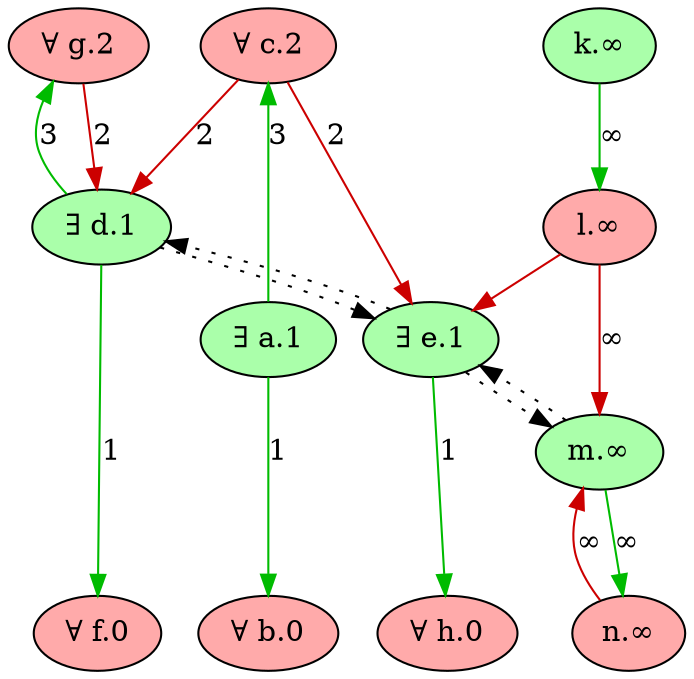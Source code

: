 digraph {
    // Node defaults can be set here if needed
    "b" [style="filled", fillcolor="#FFAAAA", label="∀ b.0"]
    "f" [style="filled", fillcolor="#FFAAAA", label="∀ f.0"]
    "h" [style="filled", fillcolor="#FFAAAA", label="∀ h.0"]
    "e" [style="filled", fillcolor="#AAFFAA", label="∃ e.1"]
    "d" [style="filled", fillcolor="#AAFFAA", label="∃ d.1"]
    "a" [style="filled", fillcolor="#AAFFAA", label="∃ a.1"]
    "c" [style="filled", fillcolor="#FFAAAA", label="∀ c.2"]
    "g" [style="filled", fillcolor="#FFAAAA", label="∀ g.2"]
    "k" [style="filled", fillcolor="#AAFFAA", label="k.∞"]
    "l" [style="filled", fillcolor="#FFAAAA", label="l.∞"]
    "m" [style="filled", fillcolor="#AAFFAA", label="m.∞"]
    "n" [style="filled", fillcolor="#FFAAAA", label="n.∞"]
    "a" -> "b" [color="#00BB00" style="solid" dir="forward" label="1" ]
    "a" -> "c" [color="#00BB00" style="solid" dir="forward" label="3" ]
    "k" -> "l" [color="#00BB00" style="solid" dir="forward" label="∞" ]
    "c" -> "d" [color="#CC0000" style="solid" dir="forward" label="2" ]
    "c" -> "e" [color="#CC0000" style="solid" dir="forward" label="2" ]
    "l" -> "e" [color="#CC0000" style="solid" dir="forward" label="" constraint=false]
    "l" -> "m" [color="#CC0000" style="solid" dir="forward" label="∞" ]
    "d" -> "e" [color="black" style="dotted" dir="forward" label="" constraint=false]
    "e" -> "d" [color="black" style="dotted" dir="forward" label="" constraint=false]
    "e" -> "m" [color="black" style="dotted" dir="forward" label="" constraint=false]
    "m" -> "e" [color="black" style="dotted" dir="forward" label="" constraint=false]
    "d" -> "f" [color="#00BB00" style="solid" dir="forward" label="1" ]
    "d" -> "g" [color="#00BB00" style="solid" dir="forward" label="3" ]
    "g" -> "d" [color="#CC0000" style="solid" dir="forward" label="2" ]
    "e" -> "h" [color="#00BB00" style="solid" dir="forward" label="1" ]
    "m" -> "n" [color="#00BB00" style="solid" dir="forward" label="∞" ]
    "n" -> "m" [color="#CC0000" style="solid" dir="forward" label="∞" ]
    {rank = max b f h}
    {rank = min c g}
}